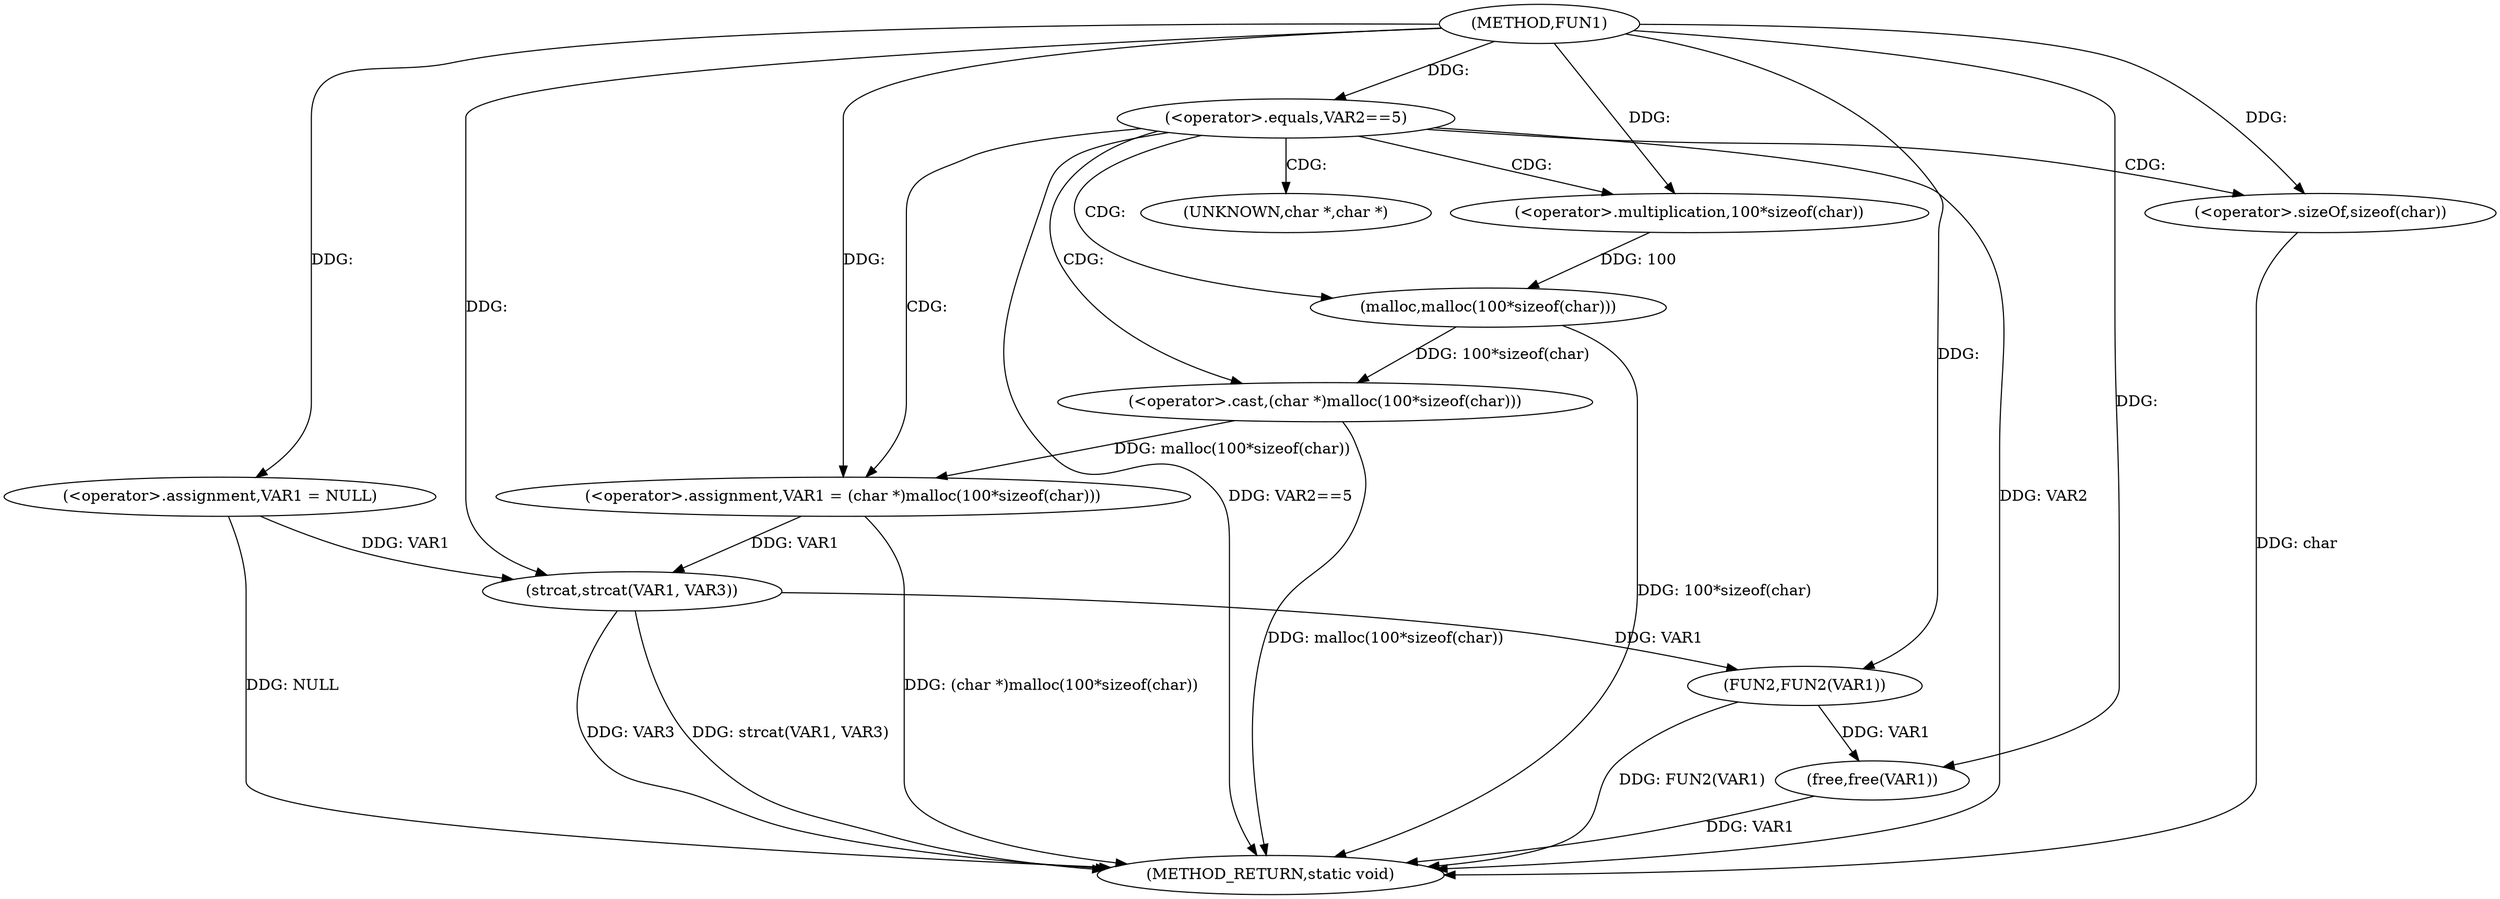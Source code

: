 digraph FUN1 {  
"1000100" [label = "(METHOD,FUN1)" ]
"1000129" [label = "(METHOD_RETURN,static void)" ]
"1000103" [label = "(<operator>.assignment,VAR1 = NULL)" ]
"1000107" [label = "(<operator>.equals,VAR2==5)" ]
"1000111" [label = "(<operator>.assignment,VAR1 = (char *)malloc(100*sizeof(char)))" ]
"1000113" [label = "(<operator>.cast,(char *)malloc(100*sizeof(char)))" ]
"1000115" [label = "(malloc,malloc(100*sizeof(char)))" ]
"1000116" [label = "(<operator>.multiplication,100*sizeof(char))" ]
"1000118" [label = "(<operator>.sizeOf,sizeof(char))" ]
"1000122" [label = "(strcat,strcat(VAR1, VAR3))" ]
"1000125" [label = "(FUN2,FUN2(VAR1))" ]
"1000127" [label = "(free,free(VAR1))" ]
"1000114" [label = "(UNKNOWN,char *,char *)" ]
  "1000125" -> "1000129"  [ label = "DDG: FUN2(VAR1)"] 
  "1000107" -> "1000129"  [ label = "DDG: VAR2"] 
  "1000107" -> "1000129"  [ label = "DDG: VAR2==5"] 
  "1000103" -> "1000129"  [ label = "DDG: NULL"] 
  "1000113" -> "1000129"  [ label = "DDG: malloc(100*sizeof(char))"] 
  "1000111" -> "1000129"  [ label = "DDG: (char *)malloc(100*sizeof(char))"] 
  "1000122" -> "1000129"  [ label = "DDG: strcat(VAR1, VAR3)"] 
  "1000127" -> "1000129"  [ label = "DDG: VAR1"] 
  "1000118" -> "1000129"  [ label = "DDG: char"] 
  "1000122" -> "1000129"  [ label = "DDG: VAR3"] 
  "1000115" -> "1000129"  [ label = "DDG: 100*sizeof(char)"] 
  "1000100" -> "1000103"  [ label = "DDG: "] 
  "1000100" -> "1000107"  [ label = "DDG: "] 
  "1000113" -> "1000111"  [ label = "DDG: malloc(100*sizeof(char))"] 
  "1000100" -> "1000111"  [ label = "DDG: "] 
  "1000115" -> "1000113"  [ label = "DDG: 100*sizeof(char)"] 
  "1000116" -> "1000115"  [ label = "DDG: 100"] 
  "1000100" -> "1000116"  [ label = "DDG: "] 
  "1000100" -> "1000118"  [ label = "DDG: "] 
  "1000103" -> "1000122"  [ label = "DDG: VAR1"] 
  "1000111" -> "1000122"  [ label = "DDG: VAR1"] 
  "1000100" -> "1000122"  [ label = "DDG: "] 
  "1000122" -> "1000125"  [ label = "DDG: VAR1"] 
  "1000100" -> "1000125"  [ label = "DDG: "] 
  "1000125" -> "1000127"  [ label = "DDG: VAR1"] 
  "1000100" -> "1000127"  [ label = "DDG: "] 
  "1000107" -> "1000115"  [ label = "CDG: "] 
  "1000107" -> "1000116"  [ label = "CDG: "] 
  "1000107" -> "1000113"  [ label = "CDG: "] 
  "1000107" -> "1000118"  [ label = "CDG: "] 
  "1000107" -> "1000111"  [ label = "CDG: "] 
  "1000107" -> "1000114"  [ label = "CDG: "] 
}

